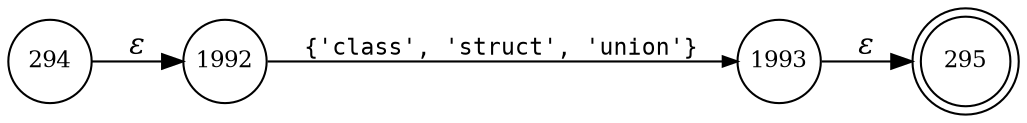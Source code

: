 digraph ATN {
rankdir=LR;
s295[fontsize=11, label="295", shape=doublecircle, fixedsize=true, width=.6];
s294[fontsize=11,label="294", shape=circle, fixedsize=true, width=.55, peripheries=1];
s1992[fontsize=11,label="1992", shape=circle, fixedsize=true, width=.55, peripheries=1];
s1993[fontsize=11,label="1993", shape=circle, fixedsize=true, width=.55, peripheries=1];
s294 -> s1992 [fontname="Times-Italic", label="&epsilon;"];
s1992 -> s1993 [fontsize=11, fontname="Courier", arrowsize=.7, label = "{'class', 'struct', 'union'}", arrowhead = normal];
s1993 -> s295 [fontname="Times-Italic", label="&epsilon;"];
}